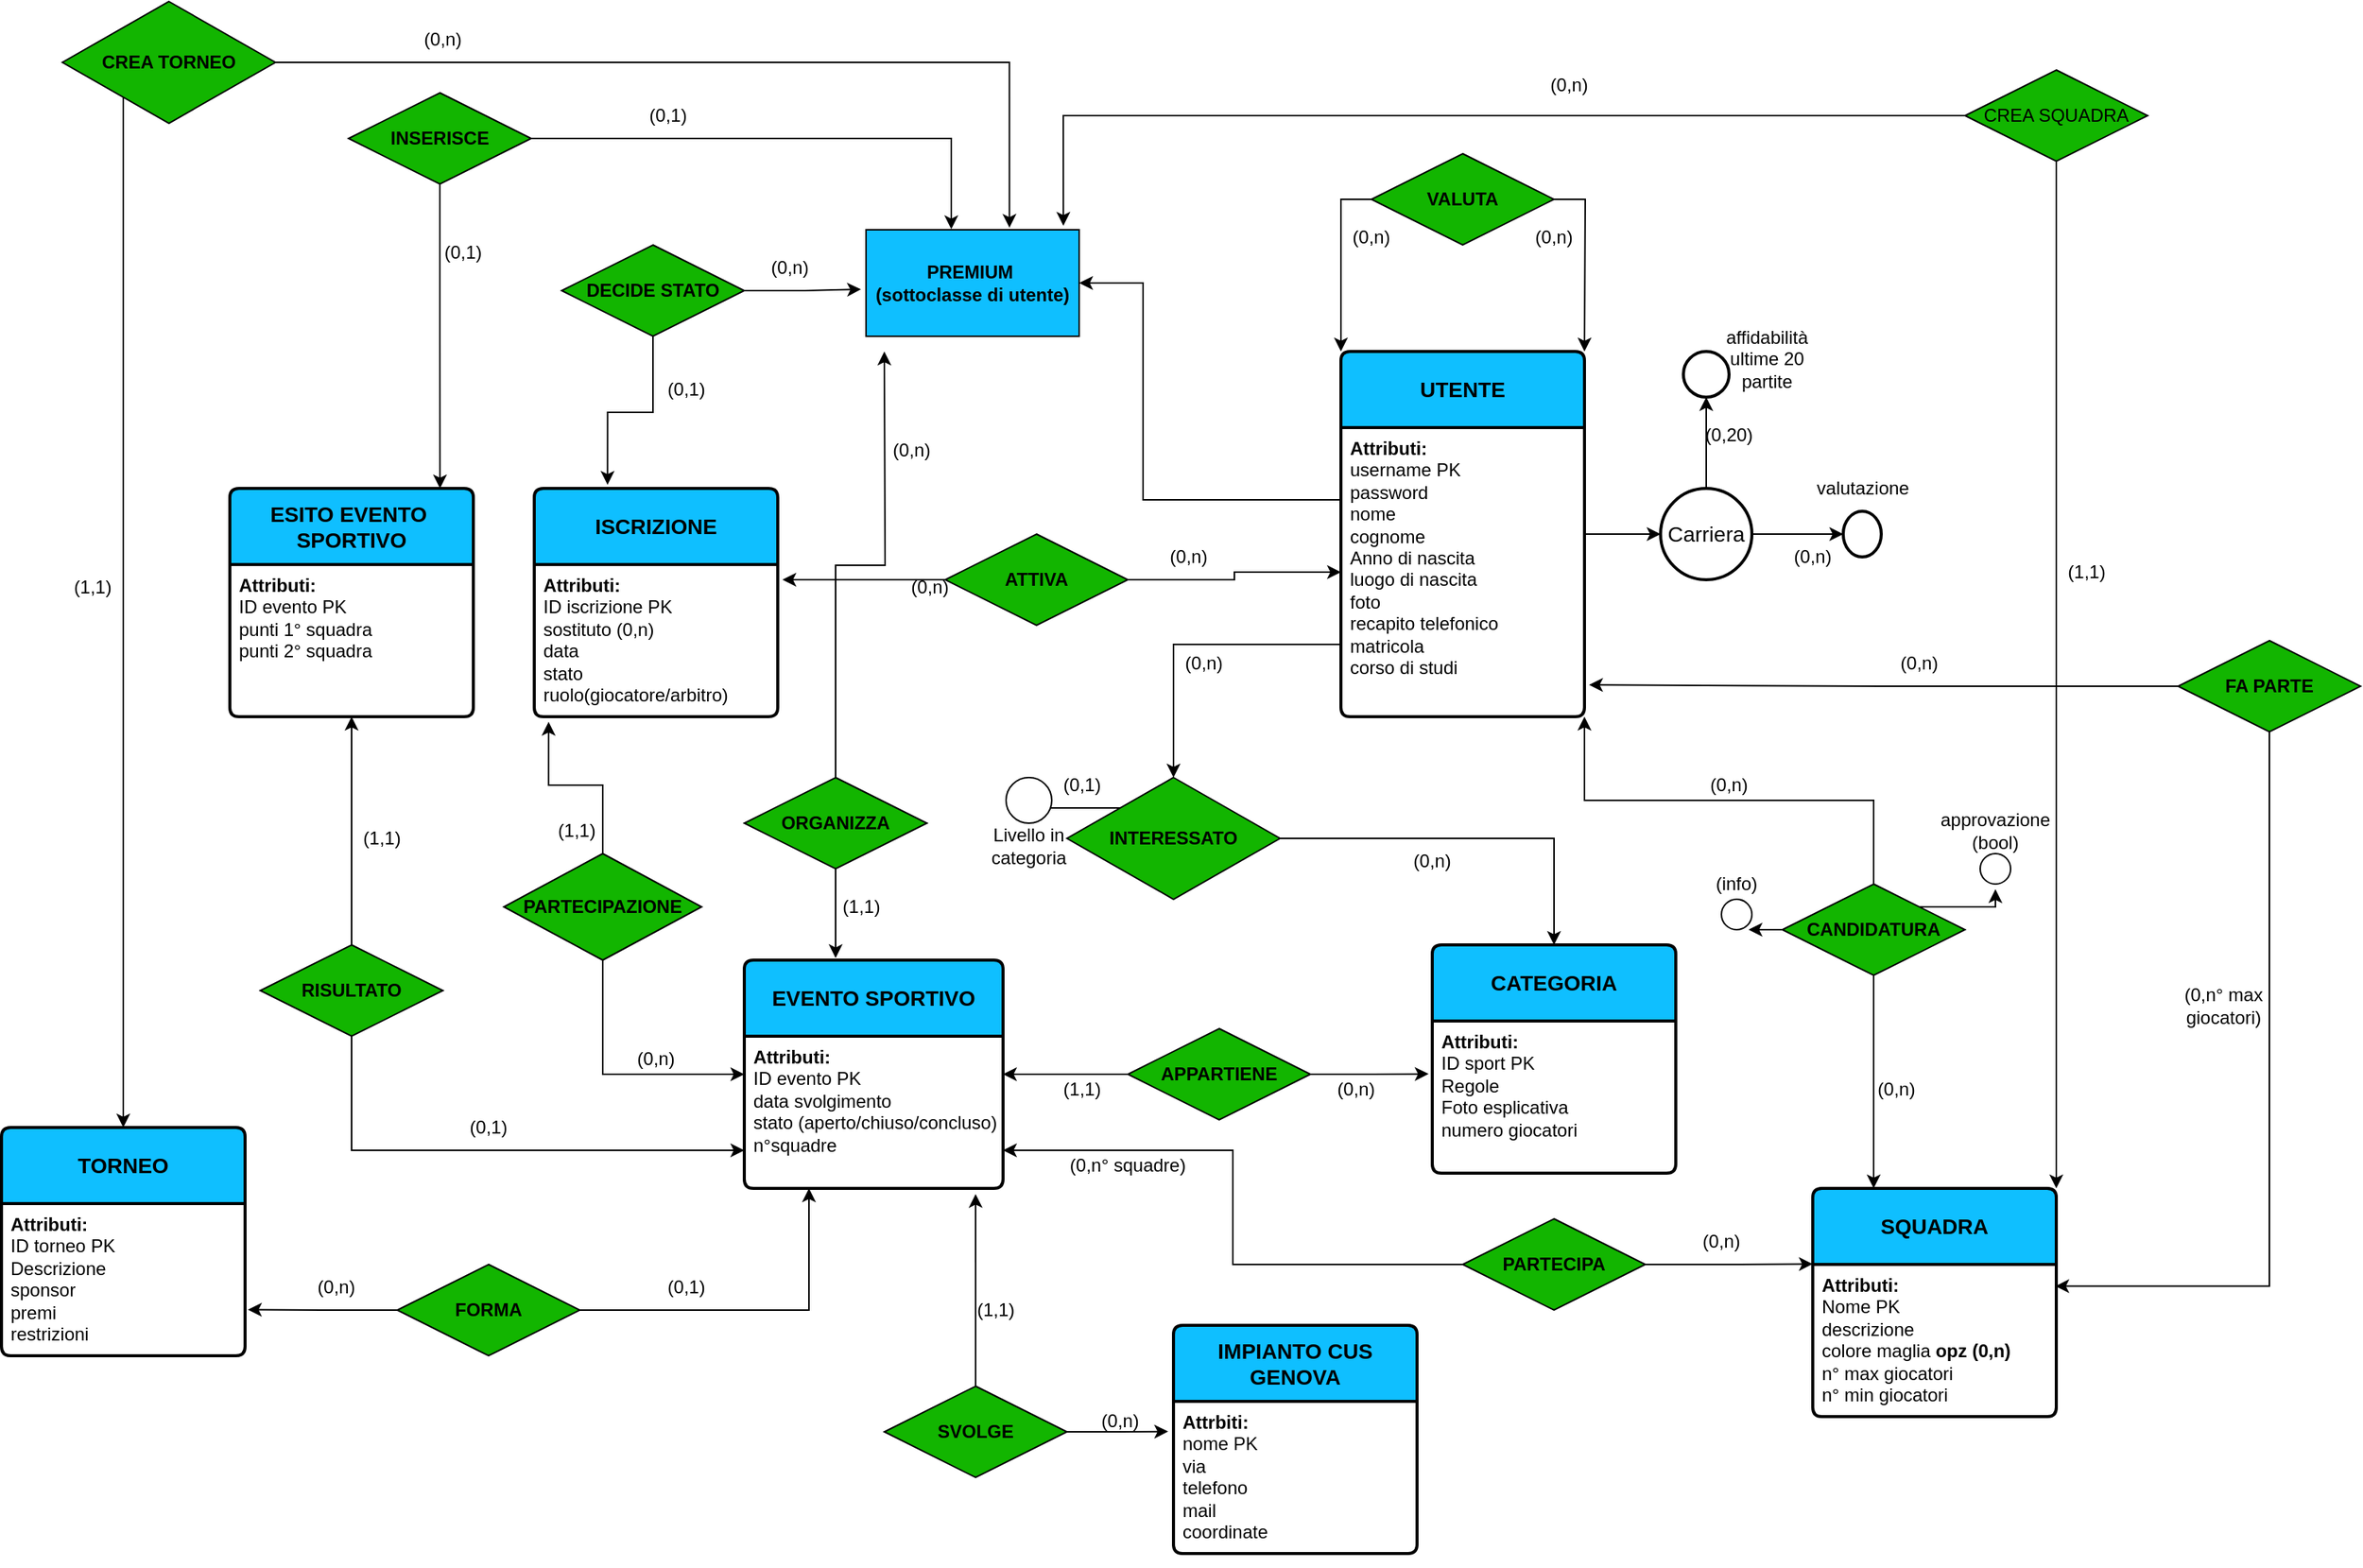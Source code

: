<mxfile version="24.2.5" type="device">
  <diagram id="R2lEEEUBdFMjLlhIrx00" name="Page-1">
    <mxGraphModel dx="3828" dy="2334" grid="1" gridSize="10" guides="1" tooltips="1" connect="1" arrows="1" fold="1" page="1" pageScale="0.9" pageWidth="850" pageHeight="1100" math="0" shadow="0" extFonts="Permanent Marker^https://fonts.googleapis.com/css?family=Permanent+Marker">
      <root>
        <mxCell id="0" />
        <mxCell id="1" parent="0" />
        <mxCell id="VR-SPYFve6SZtwuvIKF9-26" value="&lt;b&gt;ISCRIZIONE&lt;/b&gt;" style="swimlane;childLayout=stackLayout;horizontal=1;startSize=50;horizontalStack=0;rounded=1;fontSize=14;fontStyle=0;strokeWidth=2;resizeParent=0;resizeLast=1;shadow=0;dashed=0;align=center;arcSize=4;whiteSpace=wrap;html=1;fillColor=#0FBFFF;" parent="1" vertex="1">
          <mxGeometry x="-510" y="-30" width="160" height="150" as="geometry" />
        </mxCell>
        <mxCell id="VR-SPYFve6SZtwuvIKF9-27" value="&lt;b&gt;Attributi:&lt;/b&gt;&lt;div&gt;ID iscrizione PK&lt;/div&gt;&lt;div&gt;sostituto (0,n)&lt;/div&gt;&lt;div&gt;data&lt;/div&gt;&lt;div&gt;stato&lt;/div&gt;&lt;div&gt;ruolo(giocatore/arbitro)&lt;/div&gt;" style="align=left;strokeColor=none;fillColor=none;spacingLeft=4;fontSize=12;verticalAlign=top;resizable=0;rotatable=0;part=1;html=1;" parent="VR-SPYFve6SZtwuvIKF9-26" vertex="1">
          <mxGeometry y="50" width="160" height="100" as="geometry" />
        </mxCell>
        <mxCell id="VR-SPYFve6SZtwuvIKF9-30" style="edgeStyle=orthogonalEdgeStyle;rounded=0;orthogonalLoop=1;jettySize=auto;html=1;exitX=0.5;exitY=1;exitDx=0;exitDy=0;strokeColor=#000000;" parent="VR-SPYFve6SZtwuvIKF9-26" source="VR-SPYFve6SZtwuvIKF9-27" edge="1">
          <mxGeometry relative="1" as="geometry">
            <mxPoint x="80" y="150" as="targetPoint" />
          </mxGeometry>
        </mxCell>
        <mxCell id="VR-SPYFve6SZtwuvIKF9-25" value="&lt;b&gt;PREMIUM&amp;nbsp;&lt;/b&gt;&lt;div&gt;&lt;b&gt;(sottoclasse di utente)&lt;/b&gt;&lt;/div&gt;" style="whiteSpace=wrap;html=1;align=center;container=0;fillColor=#0FBFFF;" parent="1" vertex="1">
          <mxGeometry x="-292" y="-200" width="140" height="70" as="geometry" />
        </mxCell>
        <mxCell id="VR-SPYFve6SZtwuvIKF9-31" value="&lt;b&gt;EVENTO SPORTIVO&lt;/b&gt;" style="swimlane;childLayout=stackLayout;horizontal=1;startSize=50;horizontalStack=0;rounded=1;fontSize=14;fontStyle=0;strokeWidth=2;resizeParent=0;resizeLast=1;shadow=0;dashed=0;align=center;arcSize=4;whiteSpace=wrap;html=1;fillColor=#0FBFFF;" parent="1" vertex="1">
          <mxGeometry x="-372" y="280" width="170" height="150" as="geometry" />
        </mxCell>
        <mxCell id="VR-SPYFve6SZtwuvIKF9-32" value="&lt;b&gt;Attributi:&lt;/b&gt;&lt;div&gt;ID evento PK&lt;/div&gt;&lt;div&gt;data svolgimento&lt;/div&gt;&lt;div&gt;stato (aperto/chiuso/concluso)&lt;/div&gt;&lt;div&gt;n°squadre&lt;/div&gt;" style="align=left;strokeColor=none;fillColor=none;spacingLeft=4;fontSize=12;verticalAlign=top;resizable=0;rotatable=0;part=1;html=1;" parent="VR-SPYFve6SZtwuvIKF9-31" vertex="1">
          <mxGeometry y="50" width="170" height="100" as="geometry" />
        </mxCell>
        <mxCell id="VR-SPYFve6SZtwuvIKF9-35" value="&lt;b&gt;IMPIANTO CUS GENOVA&lt;/b&gt;" style="swimlane;childLayout=stackLayout;horizontal=1;startSize=50;horizontalStack=0;rounded=1;fontSize=14;fontStyle=0;strokeWidth=2;resizeParent=0;resizeLast=1;shadow=0;dashed=0;align=center;arcSize=4;whiteSpace=wrap;html=1;fillColor=#0FBFFF;" parent="1" vertex="1">
          <mxGeometry x="-90" y="520" width="160" height="150" as="geometry" />
        </mxCell>
        <mxCell id="VR-SPYFve6SZtwuvIKF9-36" value="&lt;b&gt;Attrbiti:&lt;/b&gt;&lt;div&gt;nome PK&lt;/div&gt;&lt;div&gt;via&lt;/div&gt;&lt;div&gt;telefono&lt;/div&gt;&lt;div&gt;mail&lt;/div&gt;&lt;div&gt;coordinate&lt;/div&gt;" style="align=left;strokeColor=none;fillColor=none;spacingLeft=4;fontSize=12;verticalAlign=top;resizable=0;rotatable=0;part=1;html=1;" parent="VR-SPYFve6SZtwuvIKF9-35" vertex="1">
          <mxGeometry y="50" width="160" height="100" as="geometry" />
        </mxCell>
        <mxCell id="VR-SPYFve6SZtwuvIKF9-37" style="edgeStyle=orthogonalEdgeStyle;rounded=0;orthogonalLoop=1;jettySize=auto;html=1;exitX=0.5;exitY=1;exitDx=0;exitDy=0;strokeColor=#000000;" parent="VR-SPYFve6SZtwuvIKF9-35" source="VR-SPYFve6SZtwuvIKF9-36" edge="1">
          <mxGeometry relative="1" as="geometry">
            <mxPoint x="80" y="150" as="targetPoint" />
          </mxGeometry>
        </mxCell>
        <mxCell id="VR-SPYFve6SZtwuvIKF9-38" value="&lt;b&gt;SQUADRA&lt;/b&gt;" style="swimlane;childLayout=stackLayout;horizontal=1;startSize=50;horizontalStack=0;rounded=1;fontSize=14;fontStyle=0;strokeWidth=2;resizeParent=0;resizeLast=1;shadow=0;dashed=0;align=center;arcSize=4;whiteSpace=wrap;html=1;fillColor=#0FBFFF;" parent="1" vertex="1">
          <mxGeometry x="330" y="430" width="160" height="150" as="geometry" />
        </mxCell>
        <mxCell id="VR-SPYFve6SZtwuvIKF9-39" value="&lt;b&gt;Attributi:&lt;/b&gt;&lt;div&gt;Nome PK&lt;/div&gt;&lt;div&gt;descrizione&lt;/div&gt;&lt;div&gt;colore maglia &lt;b&gt;opz (0,n)&lt;/b&gt;&lt;/div&gt;&lt;div&gt;n° max giocatori&lt;/div&gt;&lt;div&gt;n° min giocatori&lt;/div&gt;" style="align=left;strokeColor=none;fillColor=none;spacingLeft=4;fontSize=12;verticalAlign=top;resizable=0;rotatable=0;part=1;html=1;" parent="VR-SPYFve6SZtwuvIKF9-38" vertex="1">
          <mxGeometry y="50" width="160" height="100" as="geometry" />
        </mxCell>
        <mxCell id="VR-SPYFve6SZtwuvIKF9-40" style="edgeStyle=orthogonalEdgeStyle;rounded=0;orthogonalLoop=1;jettySize=auto;html=1;exitX=0.5;exitY=1;exitDx=0;exitDy=0;strokeColor=#000000;" parent="VR-SPYFve6SZtwuvIKF9-38" source="VR-SPYFve6SZtwuvIKF9-39" edge="1">
          <mxGeometry relative="1" as="geometry">
            <mxPoint x="80" y="150" as="targetPoint" />
          </mxGeometry>
        </mxCell>
        <mxCell id="VR-SPYFve6SZtwuvIKF9-41" value="&lt;b&gt;TORNEO&lt;/b&gt;" style="swimlane;childLayout=stackLayout;horizontal=1;startSize=50;horizontalStack=0;rounded=1;fontSize=14;fontStyle=0;strokeWidth=2;resizeParent=0;resizeLast=1;shadow=0;dashed=0;align=center;arcSize=4;whiteSpace=wrap;html=1;fillColor=#0FBFFF;" parent="1" vertex="1">
          <mxGeometry x="-860" y="390" width="160" height="150" as="geometry" />
        </mxCell>
        <mxCell id="VR-SPYFve6SZtwuvIKF9-42" value="&lt;b&gt;Attributi:&lt;/b&gt;&lt;div&gt;ID torneo PK&lt;/div&gt;&lt;div&gt;Descrizione&lt;/div&gt;&lt;div&gt;sponsor&lt;/div&gt;&lt;div&gt;premi&lt;/div&gt;&lt;div&gt;restrizioni&lt;/div&gt;" style="align=left;strokeColor=none;fillColor=none;spacingLeft=4;fontSize=12;verticalAlign=top;resizable=0;rotatable=0;part=1;html=1;" parent="VR-SPYFve6SZtwuvIKF9-41" vertex="1">
          <mxGeometry y="50" width="160" height="100" as="geometry" />
        </mxCell>
        <mxCell id="VR-SPYFve6SZtwuvIKF9-43" style="edgeStyle=orthogonalEdgeStyle;rounded=0;orthogonalLoop=1;jettySize=auto;html=1;exitX=0.5;exitY=1;exitDx=0;exitDy=0;strokeColor=#000000;" parent="VR-SPYFve6SZtwuvIKF9-41" source="VR-SPYFve6SZtwuvIKF9-42" edge="1">
          <mxGeometry relative="1" as="geometry">
            <mxPoint x="80" y="150" as="targetPoint" />
          </mxGeometry>
        </mxCell>
        <mxCell id="VR-SPYFve6SZtwuvIKF9-44" value="&lt;b&gt;ESITO EVENTO&amp;nbsp;&lt;/b&gt;&lt;div&gt;&lt;b&gt;SPORTIVO&lt;/b&gt;&lt;/div&gt;" style="swimlane;childLayout=stackLayout;horizontal=1;startSize=50;horizontalStack=0;rounded=1;fontSize=14;fontStyle=0;strokeWidth=2;resizeParent=0;resizeLast=1;shadow=0;dashed=0;align=center;arcSize=4;whiteSpace=wrap;html=1;fillColor=#0FBFFF;" parent="1" vertex="1">
          <mxGeometry x="-710" y="-30" width="160" height="150" as="geometry" />
        </mxCell>
        <mxCell id="VR-SPYFve6SZtwuvIKF9-45" value="&lt;b&gt;Attributi:&lt;/b&gt;&lt;div&gt;ID evento PK&lt;/div&gt;&lt;div&gt;punti 1° squadra&lt;/div&gt;&lt;div&gt;punti 2° squadra&lt;/div&gt;" style="align=left;strokeColor=none;fillColor=none;spacingLeft=4;fontSize=12;verticalAlign=top;resizable=0;rotatable=0;part=1;html=1;" parent="VR-SPYFve6SZtwuvIKF9-44" vertex="1">
          <mxGeometry y="50" width="160" height="100" as="geometry" />
        </mxCell>
        <mxCell id="VR-SPYFve6SZtwuvIKF9-46" style="edgeStyle=orthogonalEdgeStyle;rounded=0;orthogonalLoop=1;jettySize=auto;html=1;exitX=0.5;exitY=1;exitDx=0;exitDy=0;strokeColor=#000000;" parent="VR-SPYFve6SZtwuvIKF9-44" source="VR-SPYFve6SZtwuvIKF9-45" edge="1">
          <mxGeometry relative="1" as="geometry">
            <mxPoint x="80" y="150" as="targetPoint" />
          </mxGeometry>
        </mxCell>
        <mxCell id="VR-SPYFve6SZtwuvIKF9-47" value="&lt;b&gt;CATEGORIA&lt;/b&gt;" style="swimlane;childLayout=stackLayout;horizontal=1;startSize=50;horizontalStack=0;rounded=1;fontSize=14;fontStyle=0;strokeWidth=2;resizeParent=0;resizeLast=1;shadow=0;dashed=0;align=center;arcSize=4;whiteSpace=wrap;html=1;fillColor=#0FBFFF;" parent="1" vertex="1">
          <mxGeometry x="80" y="270" width="160" height="150" as="geometry" />
        </mxCell>
        <mxCell id="VR-SPYFve6SZtwuvIKF9-48" value="&lt;b&gt;Attributi:&lt;/b&gt;&lt;div&gt;ID sport PK&lt;/div&gt;&lt;div&gt;Regole&lt;/div&gt;&lt;div&gt;Foto esplicativa&lt;/div&gt;&lt;div&gt;numero giocatori&lt;/div&gt;" style="align=left;strokeColor=none;fillColor=none;spacingLeft=4;fontSize=12;verticalAlign=top;resizable=0;rotatable=0;part=1;html=1;" parent="VR-SPYFve6SZtwuvIKF9-47" vertex="1">
          <mxGeometry y="50" width="160" height="100" as="geometry" />
        </mxCell>
        <mxCell id="VR-SPYFve6SZtwuvIKF9-49" style="edgeStyle=orthogonalEdgeStyle;rounded=0;orthogonalLoop=1;jettySize=auto;html=1;exitX=0.5;exitY=1;exitDx=0;exitDy=0;strokeColor=#000000;" parent="VR-SPYFve6SZtwuvIKF9-47" source="VR-SPYFve6SZtwuvIKF9-48" edge="1">
          <mxGeometry relative="1" as="geometry">
            <mxPoint x="80" y="150" as="targetPoint" />
          </mxGeometry>
        </mxCell>
        <mxCell id="YEfIc_7BgK8NaFKVcQ-3-2" style="edgeStyle=orthogonalEdgeStyle;rounded=0;orthogonalLoop=1;jettySize=auto;html=1;exitX=0;exitY=0.5;exitDx=0;exitDy=0;strokeColor=#000000;" edge="1" parent="1" source="YEfIc_7BgK8NaFKVcQ-3-1">
          <mxGeometry relative="1" as="geometry">
            <mxPoint x="20" y="-120" as="targetPoint" />
          </mxGeometry>
        </mxCell>
        <mxCell id="YEfIc_7BgK8NaFKVcQ-3-3" style="edgeStyle=orthogonalEdgeStyle;rounded=0;orthogonalLoop=1;jettySize=auto;html=1;exitX=1;exitY=0.5;exitDx=0;exitDy=0;strokeColor=#000000;" edge="1" parent="1" source="YEfIc_7BgK8NaFKVcQ-3-1">
          <mxGeometry relative="1" as="geometry">
            <mxPoint x="180.0" y="-120" as="targetPoint" />
          </mxGeometry>
        </mxCell>
        <mxCell id="YEfIc_7BgK8NaFKVcQ-3-1" value="&lt;b&gt;VALUTA&lt;/b&gt;" style="shape=rhombus;perimeter=rhombusPerimeter;whiteSpace=wrap;html=1;align=center;fillColor=#12B500;" vertex="1" parent="1">
          <mxGeometry x="40" y="-250" width="120" height="60" as="geometry" />
        </mxCell>
        <mxCell id="YEfIc_7BgK8NaFKVcQ-3-4" value="(0,n)" style="text;html=1;align=center;verticalAlign=middle;whiteSpace=wrap;rounded=0;" vertex="1" parent="1">
          <mxGeometry x="10" y="-210" width="60" height="30" as="geometry" />
        </mxCell>
        <mxCell id="YEfIc_7BgK8NaFKVcQ-3-5" value="(0,n)" style="text;html=1;align=center;verticalAlign=middle;whiteSpace=wrap;rounded=0;" vertex="1" parent="1">
          <mxGeometry x="130" y="-210" width="60" height="30" as="geometry" />
        </mxCell>
        <mxCell id="YEfIc_7BgK8NaFKVcQ-3-8" style="edgeStyle=orthogonalEdgeStyle;rounded=0;orthogonalLoop=1;jettySize=auto;html=1;exitX=1;exitY=0.5;exitDx=0;exitDy=0;entryX=0.5;entryY=0;entryDx=0;entryDy=0;strokeColor=#000000;" edge="1" parent="1" source="YEfIc_7BgK8NaFKVcQ-3-6" target="VR-SPYFve6SZtwuvIKF9-47">
          <mxGeometry relative="1" as="geometry" />
        </mxCell>
        <mxCell id="YEfIc_7BgK8NaFKVcQ-3-11" style="edgeStyle=orthogonalEdgeStyle;rounded=0;orthogonalLoop=1;jettySize=auto;html=1;exitX=0;exitY=0;exitDx=0;exitDy=0;strokeColor=#000000;" edge="1" parent="1" source="YEfIc_7BgK8NaFKVcQ-3-6" target="YEfIc_7BgK8NaFKVcQ-3-12">
          <mxGeometry relative="1" as="geometry">
            <mxPoint x="-190" y="150.0" as="targetPoint" />
          </mxGeometry>
        </mxCell>
        <mxCell id="YEfIc_7BgK8NaFKVcQ-3-6" value="&lt;div&gt;&lt;b&gt;&lt;br&gt;&lt;/b&gt;&lt;/div&gt;&lt;b&gt;INTERESSATO&lt;/b&gt;&lt;div&gt;&lt;br&gt;&lt;/div&gt;" style="shape=rhombus;perimeter=rhombusPerimeter;whiteSpace=wrap;html=1;align=center;fillColor=#12B500;" vertex="1" parent="1">
          <mxGeometry x="-160" y="160" width="140" height="80" as="geometry" />
        </mxCell>
        <mxCell id="YEfIc_7BgK8NaFKVcQ-3-7" style="edgeStyle=orthogonalEdgeStyle;rounded=0;orthogonalLoop=1;jettySize=auto;html=1;exitX=0;exitY=0.75;exitDx=0;exitDy=0;entryX=0.5;entryY=0;entryDx=0;entryDy=0;strokeColor=#000000;" edge="1" parent="1" source="VR-SPYFve6SZtwuvIKF9-3" target="YEfIc_7BgK8NaFKVcQ-3-6">
          <mxGeometry relative="1" as="geometry" />
        </mxCell>
        <mxCell id="YEfIc_7BgK8NaFKVcQ-3-9" value="(0,n)" style="text;html=1;align=center;verticalAlign=middle;whiteSpace=wrap;rounded=0;" vertex="1" parent="1">
          <mxGeometry x="-100" y="70" width="60" height="30" as="geometry" />
        </mxCell>
        <mxCell id="YEfIc_7BgK8NaFKVcQ-3-10" value="(0,n)" style="text;html=1;align=center;verticalAlign=middle;whiteSpace=wrap;rounded=0;" vertex="1" parent="1">
          <mxGeometry x="50" y="200" width="60" height="30" as="geometry" />
        </mxCell>
        <mxCell id="YEfIc_7BgK8NaFKVcQ-3-12" value="" style="ellipse;whiteSpace=wrap;html=1;aspect=fixed;" vertex="1" parent="1">
          <mxGeometry x="-200" y="160" width="30" height="30" as="geometry" />
        </mxCell>
        <mxCell id="YEfIc_7BgK8NaFKVcQ-3-13" value="(0,1)" style="text;html=1;align=center;verticalAlign=middle;whiteSpace=wrap;rounded=0;" vertex="1" parent="1">
          <mxGeometry x="-180" y="150" width="60" height="30" as="geometry" />
        </mxCell>
        <mxCell id="YEfIc_7BgK8NaFKVcQ-3-14" value="Livello in categoria" style="text;html=1;align=center;verticalAlign=middle;whiteSpace=wrap;rounded=0;" vertex="1" parent="1">
          <mxGeometry x="-215" y="190" width="60" height="30" as="geometry" />
        </mxCell>
        <mxCell id="YEfIc_7BgK8NaFKVcQ-3-15" style="edgeStyle=orthogonalEdgeStyle;rounded=0;orthogonalLoop=1;jettySize=auto;html=1;exitX=0;exitY=0.25;exitDx=0;exitDy=0;strokeColor=#000000;" edge="1" parent="1" source="VR-SPYFve6SZtwuvIKF9-3" target="VR-SPYFve6SZtwuvIKF9-25">
          <mxGeometry relative="1" as="geometry">
            <Array as="points">
              <mxPoint x="-110" y="-22" />
              <mxPoint x="-110" y="-165" />
            </Array>
          </mxGeometry>
        </mxCell>
        <mxCell id="YEfIc_7BgK8NaFKVcQ-3-38" style="edgeStyle=orthogonalEdgeStyle;rounded=0;orthogonalLoop=1;jettySize=auto;html=1;exitX=1;exitY=0.5;exitDx=0;exitDy=0;entryX=0;entryY=0.5;entryDx=0;entryDy=0;strokeColor=#000000;" edge="1" parent="1" source="YEfIc_7BgK8NaFKVcQ-3-17" target="VR-SPYFve6SZtwuvIKF9-3">
          <mxGeometry relative="1" as="geometry" />
        </mxCell>
        <mxCell id="YEfIc_7BgK8NaFKVcQ-3-17" value="&lt;b&gt;ATTIVA&lt;/b&gt;" style="shape=rhombus;perimeter=rhombusPerimeter;whiteSpace=wrap;html=1;align=center;fillColor=#12B500;" vertex="1" parent="1">
          <mxGeometry x="-240" width="120" height="60" as="geometry" />
        </mxCell>
        <mxCell id="YEfIc_7BgK8NaFKVcQ-3-19" style="edgeStyle=orthogonalEdgeStyle;rounded=0;orthogonalLoop=1;jettySize=auto;html=1;exitX=0;exitY=0.5;exitDx=0;exitDy=0;entryX=1.019;entryY=0.1;entryDx=0;entryDy=0;entryPerimeter=0;strokeColor=#000000;" edge="1" parent="1" source="YEfIc_7BgK8NaFKVcQ-3-17" target="VR-SPYFve6SZtwuvIKF9-27">
          <mxGeometry relative="1" as="geometry" />
        </mxCell>
        <mxCell id="YEfIc_7BgK8NaFKVcQ-3-20" value="(0,n)" style="text;html=1;align=center;verticalAlign=middle;whiteSpace=wrap;rounded=0;" vertex="1" parent="1">
          <mxGeometry x="-110" width="60" height="30" as="geometry" />
        </mxCell>
        <mxCell id="YEfIc_7BgK8NaFKVcQ-3-21" value="(0,n)" style="text;html=1;align=center;verticalAlign=middle;whiteSpace=wrap;rounded=0;" vertex="1" parent="1">
          <mxGeometry x="-280" y="20" width="60" height="30" as="geometry" />
        </mxCell>
        <mxCell id="YEfIc_7BgK8NaFKVcQ-3-22" value="&lt;b&gt;DECIDE STATO&lt;/b&gt;" style="shape=rhombus;perimeter=rhombusPerimeter;whiteSpace=wrap;html=1;align=center;fillColor=#12B500;" vertex="1" parent="1">
          <mxGeometry x="-492" y="-190" width="120" height="60" as="geometry" />
        </mxCell>
        <mxCell id="YEfIc_7BgK8NaFKVcQ-3-25" style="edgeStyle=orthogonalEdgeStyle;rounded=0;orthogonalLoop=1;jettySize=auto;html=1;exitX=0.5;exitY=1;exitDx=0;exitDy=0;entryX=0.301;entryY=-0.016;entryDx=0;entryDy=0;entryPerimeter=0;strokeColor=#000000;" edge="1" parent="1" source="YEfIc_7BgK8NaFKVcQ-3-22" target="VR-SPYFve6SZtwuvIKF9-26">
          <mxGeometry relative="1" as="geometry" />
        </mxCell>
        <mxCell id="YEfIc_7BgK8NaFKVcQ-3-27" value="(0,n)" style="text;html=1;align=center;verticalAlign=middle;whiteSpace=wrap;rounded=0;" vertex="1" parent="1">
          <mxGeometry x="-372" y="-190" width="60" height="30" as="geometry" />
        </mxCell>
        <mxCell id="YEfIc_7BgK8NaFKVcQ-3-28" value="(0,1)" style="text;html=1;align=center;verticalAlign=middle;whiteSpace=wrap;rounded=0;" vertex="1" parent="1">
          <mxGeometry x="-440" y="-110" width="60" height="30" as="geometry" />
        </mxCell>
        <mxCell id="YEfIc_7BgK8NaFKVcQ-3-29" value="(0,n)" style="text;html=1;align=center;verticalAlign=middle;whiteSpace=wrap;rounded=0;" vertex="1" parent="1">
          <mxGeometry x="-292" y="-70" width="60" height="30" as="geometry" />
        </mxCell>
        <mxCell id="YEfIc_7BgK8NaFKVcQ-3-119" style="edgeStyle=orthogonalEdgeStyle;rounded=0;orthogonalLoop=1;jettySize=auto;html=1;exitX=0.5;exitY=0;exitDx=0;exitDy=0;strokeColor=#000000;" edge="1" parent="1" source="YEfIc_7BgK8NaFKVcQ-3-30">
          <mxGeometry relative="1" as="geometry">
            <mxPoint x="-280" y="-120" as="targetPoint" />
          </mxGeometry>
        </mxCell>
        <mxCell id="YEfIc_7BgK8NaFKVcQ-3-30" value="&lt;b&gt;ORGANIZZA&lt;/b&gt;" style="shape=rhombus;perimeter=rhombusPerimeter;whiteSpace=wrap;html=1;align=center;fillColor=#12B500;" vertex="1" parent="1">
          <mxGeometry x="-372" y="160" width="120" height="60" as="geometry" />
        </mxCell>
        <mxCell id="YEfIc_7BgK8NaFKVcQ-3-31" style="edgeStyle=orthogonalEdgeStyle;rounded=0;orthogonalLoop=1;jettySize=auto;html=1;exitX=0.5;exitY=1;exitDx=0;exitDy=0;entryX=0.353;entryY=-0.009;entryDx=0;entryDy=0;entryPerimeter=0;strokeColor=#000000;" edge="1" parent="1" source="YEfIc_7BgK8NaFKVcQ-3-30" target="VR-SPYFve6SZtwuvIKF9-31">
          <mxGeometry relative="1" as="geometry" />
        </mxCell>
        <mxCell id="YEfIc_7BgK8NaFKVcQ-3-33" style="edgeStyle=orthogonalEdgeStyle;rounded=0;orthogonalLoop=1;jettySize=auto;html=1;exitX=0.5;exitY=1;exitDx=0;exitDy=0;entryX=0;entryY=0.25;entryDx=0;entryDy=0;strokeColor=#000000;" edge="1" parent="1" source="YEfIc_7BgK8NaFKVcQ-3-32" target="VR-SPYFve6SZtwuvIKF9-32">
          <mxGeometry relative="1" as="geometry" />
        </mxCell>
        <mxCell id="YEfIc_7BgK8NaFKVcQ-3-32" value="&lt;b&gt;PARTECIPAZIONE&lt;/b&gt;" style="shape=rhombus;perimeter=rhombusPerimeter;whiteSpace=wrap;html=1;align=center;fillColor=#12B500;" vertex="1" parent="1">
          <mxGeometry x="-530" y="210" width="130" height="70" as="geometry" />
        </mxCell>
        <mxCell id="YEfIc_7BgK8NaFKVcQ-3-34" style="edgeStyle=orthogonalEdgeStyle;rounded=0;orthogonalLoop=1;jettySize=auto;html=1;exitX=0.5;exitY=0;exitDx=0;exitDy=0;entryX=0.059;entryY=1.034;entryDx=0;entryDy=0;entryPerimeter=0;strokeColor=#000000;" edge="1" parent="1" source="YEfIc_7BgK8NaFKVcQ-3-32" target="VR-SPYFve6SZtwuvIKF9-27">
          <mxGeometry relative="1" as="geometry" />
        </mxCell>
        <mxCell id="YEfIc_7BgK8NaFKVcQ-3-37" style="edgeStyle=orthogonalEdgeStyle;rounded=0;orthogonalLoop=1;jettySize=auto;html=1;entryX=-0.024;entryY=0.559;entryDx=0;entryDy=0;entryPerimeter=0;strokeColor=#000000;" edge="1" parent="1" source="YEfIc_7BgK8NaFKVcQ-3-22" target="VR-SPYFve6SZtwuvIKF9-25">
          <mxGeometry relative="1" as="geometry" />
        </mxCell>
        <mxCell id="YEfIc_7BgK8NaFKVcQ-3-40" style="edgeStyle=orthogonalEdgeStyle;rounded=0;orthogonalLoop=1;jettySize=auto;html=1;exitX=0;exitY=0.5;exitDx=0;exitDy=0;entryX=1;entryY=0.25;entryDx=0;entryDy=0;strokeColor=#000000;" edge="1" parent="1" source="YEfIc_7BgK8NaFKVcQ-3-39" target="VR-SPYFve6SZtwuvIKF9-32">
          <mxGeometry relative="1" as="geometry" />
        </mxCell>
        <mxCell id="YEfIc_7BgK8NaFKVcQ-3-39" value="&lt;b&gt;APPARTIENE&lt;/b&gt;" style="shape=rhombus;perimeter=rhombusPerimeter;whiteSpace=wrap;html=1;align=center;fillColor=#12B500;" vertex="1" parent="1">
          <mxGeometry x="-120" y="325" width="120" height="60" as="geometry" />
        </mxCell>
        <mxCell id="YEfIc_7BgK8NaFKVcQ-3-41" style="edgeStyle=orthogonalEdgeStyle;rounded=0;orthogonalLoop=1;jettySize=auto;html=1;exitX=1;exitY=0.5;exitDx=0;exitDy=0;entryX=-0.015;entryY=0.348;entryDx=0;entryDy=0;entryPerimeter=0;strokeColor=#000000;" edge="1" parent="1" source="YEfIc_7BgK8NaFKVcQ-3-39" target="VR-SPYFve6SZtwuvIKF9-48">
          <mxGeometry relative="1" as="geometry" />
        </mxCell>
        <mxCell id="YEfIc_7BgK8NaFKVcQ-3-42" value="(1,1)" style="text;html=1;align=center;verticalAlign=middle;whiteSpace=wrap;rounded=0;" vertex="1" parent="1">
          <mxGeometry x="-512" y="180" width="60" height="30" as="geometry" />
        </mxCell>
        <mxCell id="YEfIc_7BgK8NaFKVcQ-3-43" value="(0,n)" style="text;html=1;align=center;verticalAlign=middle;whiteSpace=wrap;rounded=0;" vertex="1" parent="1">
          <mxGeometry x="-460" y="330" width="60" height="30" as="geometry" />
        </mxCell>
        <mxCell id="YEfIc_7BgK8NaFKVcQ-3-44" value="&amp;nbsp; &amp;nbsp;(1,1)" style="text;html=1;align=center;verticalAlign=middle;whiteSpace=wrap;rounded=0;" vertex="1" parent="1">
          <mxGeometry x="-330" y="230" width="60" height="30" as="geometry" />
        </mxCell>
        <mxCell id="YEfIc_7BgK8NaFKVcQ-3-46" value="(0,n)" style="text;html=1;align=center;verticalAlign=middle;whiteSpace=wrap;rounded=0;" vertex="1" parent="1">
          <mxGeometry y="350" width="60" height="30" as="geometry" />
        </mxCell>
        <mxCell id="YEfIc_7BgK8NaFKVcQ-3-47" value="(1,1)" style="text;html=1;align=center;verticalAlign=middle;whiteSpace=wrap;rounded=0;" vertex="1" parent="1">
          <mxGeometry x="-180" y="350" width="60" height="30" as="geometry" />
        </mxCell>
        <mxCell id="YEfIc_7BgK8NaFKVcQ-3-48" value="&lt;b&gt;INSERISCE&lt;/b&gt;" style="shape=rhombus;perimeter=rhombusPerimeter;whiteSpace=wrap;html=1;align=center;fillColor=#12B500;" vertex="1" parent="1">
          <mxGeometry x="-632" y="-290" width="120" height="60" as="geometry" />
        </mxCell>
        <mxCell id="YEfIc_7BgK8NaFKVcQ-3-51" style="edgeStyle=orthogonalEdgeStyle;rounded=0;orthogonalLoop=1;jettySize=auto;html=1;exitX=0.5;exitY=0;exitDx=0;exitDy=0;entryX=0.5;entryY=1;entryDx=0;entryDy=0;strokeColor=#000000;" edge="1" parent="1" source="YEfIc_7BgK8NaFKVcQ-3-49" target="VR-SPYFve6SZtwuvIKF9-45">
          <mxGeometry relative="1" as="geometry" />
        </mxCell>
        <mxCell id="YEfIc_7BgK8NaFKVcQ-3-52" style="edgeStyle=orthogonalEdgeStyle;rounded=0;orthogonalLoop=1;jettySize=auto;html=1;exitX=0.5;exitY=1;exitDx=0;exitDy=0;entryX=0;entryY=0.75;entryDx=0;entryDy=0;strokeColor=#000000;" edge="1" parent="1" source="YEfIc_7BgK8NaFKVcQ-3-49" target="VR-SPYFve6SZtwuvIKF9-32">
          <mxGeometry relative="1" as="geometry" />
        </mxCell>
        <mxCell id="YEfIc_7BgK8NaFKVcQ-3-49" value="&lt;b&gt;RISULTATO&lt;/b&gt;" style="shape=rhombus;perimeter=rhombusPerimeter;whiteSpace=wrap;html=1;align=center;fillColor=#12B500;" vertex="1" parent="1">
          <mxGeometry x="-690" y="270" width="120" height="60" as="geometry" />
        </mxCell>
        <mxCell id="YEfIc_7BgK8NaFKVcQ-3-50" style="edgeStyle=orthogonalEdgeStyle;rounded=0;orthogonalLoop=1;jettySize=auto;html=1;exitX=0.5;exitY=1;exitDx=0;exitDy=0;entryX=0.863;entryY=0;entryDx=0;entryDy=0;entryPerimeter=0;strokeColor=#000000;" edge="1" parent="1" source="YEfIc_7BgK8NaFKVcQ-3-48" target="VR-SPYFve6SZtwuvIKF9-44">
          <mxGeometry relative="1" as="geometry" />
        </mxCell>
        <mxCell id="YEfIc_7BgK8NaFKVcQ-3-53" value="(0,1)" style="text;html=1;align=center;verticalAlign=middle;whiteSpace=wrap;rounded=0;" vertex="1" parent="1">
          <mxGeometry x="-570" y="360" width="60" height="60" as="geometry" />
        </mxCell>
        <mxCell id="YEfIc_7BgK8NaFKVcQ-3-54" value="(1,1)" style="text;html=1;align=center;verticalAlign=middle;whiteSpace=wrap;rounded=0;" vertex="1" parent="1">
          <mxGeometry x="-640" y="185" width="60" height="30" as="geometry" />
        </mxCell>
        <mxCell id="YEfIc_7BgK8NaFKVcQ-3-55" style="edgeStyle=orthogonalEdgeStyle;rounded=0;orthogonalLoop=1;jettySize=auto;html=1;exitX=1;exitY=0.5;exitDx=0;exitDy=0;entryX=0.4;entryY=-0.005;entryDx=0;entryDy=0;entryPerimeter=0;strokeColor=#000000;" edge="1" parent="1" source="YEfIc_7BgK8NaFKVcQ-3-48" target="VR-SPYFve6SZtwuvIKF9-25">
          <mxGeometry relative="1" as="geometry" />
        </mxCell>
        <mxCell id="YEfIc_7BgK8NaFKVcQ-3-56" value="(0,1)" style="text;html=1;align=center;verticalAlign=middle;whiteSpace=wrap;rounded=0;" vertex="1" parent="1">
          <mxGeometry x="-452" y="-290" width="60" height="30" as="geometry" />
        </mxCell>
        <mxCell id="YEfIc_7BgK8NaFKVcQ-3-57" value="&amp;nbsp; (0,1)" style="text;html=1;align=center;verticalAlign=middle;whiteSpace=wrap;rounded=0;" vertex="1" parent="1">
          <mxGeometry x="-590" y="-200" width="60" height="30" as="geometry" />
        </mxCell>
        <mxCell id="YEfIc_7BgK8NaFKVcQ-3-69" value="&lt;b&gt;SVOLGE&lt;/b&gt;" style="shape=rhombus;perimeter=rhombusPerimeter;whiteSpace=wrap;html=1;align=center;fillColor=#12B500;" vertex="1" parent="1">
          <mxGeometry x="-280" y="560" width="120" height="60" as="geometry" />
        </mxCell>
        <mxCell id="YEfIc_7BgK8NaFKVcQ-3-73" value="&amp;nbsp; (1,1)" style="text;html=1;align=center;verticalAlign=middle;whiteSpace=wrap;rounded=0;" vertex="1" parent="1">
          <mxGeometry x="-240" y="495" width="60" height="30" as="geometry" />
        </mxCell>
        <mxCell id="YEfIc_7BgK8NaFKVcQ-3-74" value="&amp;nbsp;&lt;div&gt;&amp;nbsp; &amp;nbsp;(0,n)&lt;/div&gt;" style="text;html=1;align=center;verticalAlign=middle;whiteSpace=wrap;rounded=0;" vertex="1" parent="1">
          <mxGeometry x="-160" y="560" width="60" height="30" as="geometry" />
        </mxCell>
        <mxCell id="YEfIc_7BgK8NaFKVcQ-3-80" style="edgeStyle=orthogonalEdgeStyle;rounded=0;orthogonalLoop=1;jettySize=auto;html=1;exitX=0;exitY=1;exitDx=0;exitDy=0;entryX=0.5;entryY=0;entryDx=0;entryDy=0;strokeColor=#000000;" edge="1" parent="1" source="YEfIc_7BgK8NaFKVcQ-3-77" target="VR-SPYFve6SZtwuvIKF9-41">
          <mxGeometry relative="1" as="geometry">
            <Array as="points">
              <mxPoint x="-780" y="-290" />
            </Array>
          </mxGeometry>
        </mxCell>
        <mxCell id="YEfIc_7BgK8NaFKVcQ-3-77" value="&lt;b&gt;CREA TORNEO&lt;/b&gt;" style="shape=rhombus;perimeter=rhombusPerimeter;whiteSpace=wrap;html=1;align=center;fillColor=#12B500;" vertex="1" parent="1">
          <mxGeometry x="-820" y="-350" width="140" height="80" as="geometry" />
        </mxCell>
        <mxCell id="YEfIc_7BgK8NaFKVcQ-3-78" style="edgeStyle=orthogonalEdgeStyle;rounded=0;orthogonalLoop=1;jettySize=auto;html=1;exitX=1;exitY=0.5;exitDx=0;exitDy=0;entryX=0.673;entryY=-0.019;entryDx=0;entryDy=0;entryPerimeter=0;strokeColor=#000000;" edge="1" parent="1" source="YEfIc_7BgK8NaFKVcQ-3-77" target="VR-SPYFve6SZtwuvIKF9-25">
          <mxGeometry relative="1" as="geometry" />
        </mxCell>
        <mxCell id="YEfIc_7BgK8NaFKVcQ-3-85" style="edgeStyle=orthogonalEdgeStyle;rounded=0;orthogonalLoop=1;jettySize=auto;html=1;exitX=1;exitY=0.5;exitDx=0;exitDy=0;entryX=0.25;entryY=1;entryDx=0;entryDy=0;strokeColor=#000000;" edge="1" parent="1" source="YEfIc_7BgK8NaFKVcQ-3-81" target="VR-SPYFve6SZtwuvIKF9-32">
          <mxGeometry relative="1" as="geometry" />
        </mxCell>
        <mxCell id="YEfIc_7BgK8NaFKVcQ-3-81" value="&lt;b&gt;FORMA&lt;/b&gt;" style="shape=rhombus;perimeter=rhombusPerimeter;whiteSpace=wrap;html=1;align=center;fillColor=#12B500;" vertex="1" parent="1">
          <mxGeometry x="-600" y="480" width="120" height="60" as="geometry" />
        </mxCell>
        <mxCell id="YEfIc_7BgK8NaFKVcQ-3-82" style="edgeStyle=orthogonalEdgeStyle;rounded=0;orthogonalLoop=1;jettySize=auto;html=1;exitX=0;exitY=0.5;exitDx=0;exitDy=0;entryX=1.012;entryY=0.697;entryDx=0;entryDy=0;entryPerimeter=0;strokeColor=#000000;" edge="1" parent="1" source="YEfIc_7BgK8NaFKVcQ-3-81" target="VR-SPYFve6SZtwuvIKF9-42">
          <mxGeometry relative="1" as="geometry" />
        </mxCell>
        <mxCell id="YEfIc_7BgK8NaFKVcQ-3-84" style="edgeStyle=orthogonalEdgeStyle;rounded=0;orthogonalLoop=1;jettySize=auto;html=1;exitX=1;exitY=0.5;exitDx=0;exitDy=0;entryX=-0.022;entryY=0.198;entryDx=0;entryDy=0;entryPerimeter=0;strokeColor=#000000;" edge="1" parent="1" source="YEfIc_7BgK8NaFKVcQ-3-69" target="VR-SPYFve6SZtwuvIKF9-36">
          <mxGeometry relative="1" as="geometry" />
        </mxCell>
        <mxCell id="YEfIc_7BgK8NaFKVcQ-3-86" style="edgeStyle=orthogonalEdgeStyle;rounded=0;orthogonalLoop=1;jettySize=auto;html=1;exitX=0.5;exitY=0;exitDx=0;exitDy=0;entryX=0.894;entryY=1.037;entryDx=0;entryDy=0;entryPerimeter=0;strokeColor=#000000;" edge="1" parent="1" source="YEfIc_7BgK8NaFKVcQ-3-69" target="VR-SPYFve6SZtwuvIKF9-32">
          <mxGeometry relative="1" as="geometry" />
        </mxCell>
        <mxCell id="YEfIc_7BgK8NaFKVcQ-3-87" value="(0,n)" style="text;html=1;align=center;verticalAlign=middle;whiteSpace=wrap;rounded=0;" vertex="1" parent="1">
          <mxGeometry x="-600" y="-340" width="60" height="30" as="geometry" />
        </mxCell>
        <mxCell id="YEfIc_7BgK8NaFKVcQ-3-88" value="(1,1)" style="text;html=1;align=center;verticalAlign=middle;whiteSpace=wrap;rounded=0;" vertex="1" parent="1">
          <mxGeometry x="-830" y="20" width="60" height="30" as="geometry" />
        </mxCell>
        <mxCell id="YEfIc_7BgK8NaFKVcQ-3-89" value="(0,n)" style="text;html=1;align=center;verticalAlign=middle;whiteSpace=wrap;rounded=0;" vertex="1" parent="1">
          <mxGeometry x="-670" y="480" width="60" height="30" as="geometry" />
        </mxCell>
        <mxCell id="YEfIc_7BgK8NaFKVcQ-3-90" value="(0,1)" style="text;html=1;align=center;verticalAlign=middle;whiteSpace=wrap;rounded=0;" vertex="1" parent="1">
          <mxGeometry x="-440" y="480" width="60" height="30" as="geometry" />
        </mxCell>
        <mxCell id="YEfIc_7BgK8NaFKVcQ-3-93" style="edgeStyle=orthogonalEdgeStyle;rounded=0;orthogonalLoop=1;jettySize=auto;html=1;exitX=0;exitY=0.5;exitDx=0;exitDy=0;entryX=1;entryY=0.75;entryDx=0;entryDy=0;strokeColor=#000000;" edge="1" parent="1" source="YEfIc_7BgK8NaFKVcQ-3-91" target="VR-SPYFve6SZtwuvIKF9-32">
          <mxGeometry relative="1" as="geometry" />
        </mxCell>
        <mxCell id="YEfIc_7BgK8NaFKVcQ-3-94" style="edgeStyle=orthogonalEdgeStyle;rounded=0;orthogonalLoop=1;jettySize=auto;html=1;exitX=1;exitY=0.5;exitDx=0;exitDy=0;strokeColor=#000000;" edge="1" parent="1" source="YEfIc_7BgK8NaFKVcQ-3-91">
          <mxGeometry relative="1" as="geometry">
            <mxPoint x="330" y="479.692" as="targetPoint" />
          </mxGeometry>
        </mxCell>
        <mxCell id="YEfIc_7BgK8NaFKVcQ-3-91" value="&lt;b&gt;PARTECIPA&lt;/b&gt;" style="shape=rhombus;perimeter=rhombusPerimeter;whiteSpace=wrap;html=1;align=center;fillColor=#12B500;" vertex="1" parent="1">
          <mxGeometry x="100" y="450" width="120" height="60" as="geometry" />
        </mxCell>
        <mxCell id="YEfIc_7BgK8NaFKVcQ-3-95" value="(0,n° squadre)" style="text;html=1;align=center;verticalAlign=middle;whiteSpace=wrap;rounded=0;" vertex="1" parent="1">
          <mxGeometry x="-160" y="400" width="80" height="30" as="geometry" />
        </mxCell>
        <mxCell id="YEfIc_7BgK8NaFKVcQ-3-96" value="(0,n)" style="text;html=1;align=center;verticalAlign=middle;whiteSpace=wrap;rounded=0;" vertex="1" parent="1">
          <mxGeometry x="240" y="450" width="60" height="30" as="geometry" />
        </mxCell>
        <mxCell id="YEfIc_7BgK8NaFKVcQ-3-99" style="edgeStyle=orthogonalEdgeStyle;rounded=0;orthogonalLoop=1;jettySize=auto;html=1;exitX=0.5;exitY=1;exitDx=0;exitDy=0;entryX=0.25;entryY=0;entryDx=0;entryDy=0;strokeColor=#000000;" edge="1" parent="1" source="YEfIc_7BgK8NaFKVcQ-3-97" target="VR-SPYFve6SZtwuvIKF9-38">
          <mxGeometry relative="1" as="geometry" />
        </mxCell>
        <mxCell id="YEfIc_7BgK8NaFKVcQ-3-110" style="edgeStyle=orthogonalEdgeStyle;rounded=0;orthogonalLoop=1;jettySize=auto;html=1;exitX=0.5;exitY=0;exitDx=0;exitDy=0;entryX=1;entryY=1;entryDx=0;entryDy=0;strokeColor=#000000;" edge="1" parent="1" source="YEfIc_7BgK8NaFKVcQ-3-97" target="VR-SPYFve6SZtwuvIKF9-3">
          <mxGeometry relative="1" as="geometry" />
        </mxCell>
        <mxCell id="YEfIc_7BgK8NaFKVcQ-3-97" value="&lt;b&gt;CANDIDATURA&lt;/b&gt;" style="shape=rhombus;perimeter=rhombusPerimeter;whiteSpace=wrap;html=1;align=center;fillColor=#12B500;" vertex="1" parent="1">
          <mxGeometry x="310" y="230" width="120" height="60" as="geometry" />
        </mxCell>
        <mxCell id="YEfIc_7BgK8NaFKVcQ-3-100" value="&amp;nbsp; &amp;nbsp;(0,n)" style="text;html=1;align=center;verticalAlign=middle;whiteSpace=wrap;rounded=0;" vertex="1" parent="1">
          <mxGeometry x="350" y="350" width="60" height="30" as="geometry" />
        </mxCell>
        <mxCell id="YEfIc_7BgK8NaFKVcQ-3-102" value="" style="ellipse;whiteSpace=wrap;html=1;aspect=fixed;" vertex="1" parent="1">
          <mxGeometry x="270" y="240" width="20" height="20" as="geometry" />
        </mxCell>
        <mxCell id="YEfIc_7BgK8NaFKVcQ-3-104" style="edgeStyle=orthogonalEdgeStyle;rounded=0;orthogonalLoop=1;jettySize=auto;html=1;exitX=0;exitY=0.5;exitDx=0;exitDy=0;entryX=0.888;entryY=1.042;entryDx=0;entryDy=0;entryPerimeter=0;strokeColor=#000000;" edge="1" parent="1" source="YEfIc_7BgK8NaFKVcQ-3-97" target="YEfIc_7BgK8NaFKVcQ-3-102">
          <mxGeometry relative="1" as="geometry" />
        </mxCell>
        <mxCell id="YEfIc_7BgK8NaFKVcQ-3-105" value="(info)" style="text;html=1;align=center;verticalAlign=middle;whiteSpace=wrap;rounded=0;" vertex="1" parent="1">
          <mxGeometry x="250" y="215" width="60" height="30" as="geometry" />
        </mxCell>
        <mxCell id="YEfIc_7BgK8NaFKVcQ-3-106" value="" style="ellipse;whiteSpace=wrap;html=1;aspect=fixed;" vertex="1" parent="1">
          <mxGeometry x="440" y="210" width="20" height="20" as="geometry" />
        </mxCell>
        <mxCell id="YEfIc_7BgK8NaFKVcQ-3-107" style="edgeStyle=orthogonalEdgeStyle;rounded=0;orthogonalLoop=1;jettySize=auto;html=1;exitX=1;exitY=0;exitDx=0;exitDy=0;entryX=0.458;entryY=1.17;entryDx=0;entryDy=0;entryPerimeter=0;strokeColor=#000000;" edge="1" parent="1" source="YEfIc_7BgK8NaFKVcQ-3-97" target="YEfIc_7BgK8NaFKVcQ-3-106">
          <mxGeometry relative="1" as="geometry" />
        </mxCell>
        <mxCell id="YEfIc_7BgK8NaFKVcQ-3-108" value="approvazione&lt;div&gt;(bool)&lt;/div&gt;" style="text;html=1;align=center;verticalAlign=middle;whiteSpace=wrap;rounded=0;" vertex="1" parent="1">
          <mxGeometry x="430" y="187.5" width="40" height="15" as="geometry" />
        </mxCell>
        <mxCell id="VR-SPYFve6SZtwuvIKF9-8" value="" style="edgeStyle=orthogonalEdgeStyle;rounded=0;orthogonalLoop=1;jettySize=auto;html=1;strokeColor=#000000;" parent="1" source="VR-SPYFve6SZtwuvIKF9-2" target="VR-SPYFve6SZtwuvIKF9-7" edge="1">
          <mxGeometry relative="1" as="geometry" />
        </mxCell>
        <mxCell id="VR-SPYFve6SZtwuvIKF9-2" value="&lt;b&gt;UTENTE&lt;/b&gt;" style="swimlane;childLayout=stackLayout;horizontal=1;startSize=50;horizontalStack=0;rounded=1;fontSize=14;fontStyle=0;strokeWidth=2;resizeParent=0;resizeLast=1;shadow=0;dashed=0;align=center;arcSize=4;whiteSpace=wrap;html=1;container=0;fillColor=#0FBFFF;" parent="1" vertex="1">
          <mxGeometry x="20" y="-120" width="160" height="240" as="geometry" />
        </mxCell>
        <mxCell id="VR-SPYFve6SZtwuvIKF9-10" value="" style="edgeStyle=orthogonalEdgeStyle;rounded=0;orthogonalLoop=1;jettySize=auto;html=1;strokeColor=#000000;" parent="1" source="VR-SPYFve6SZtwuvIKF9-7" target="VR-SPYFve6SZtwuvIKF9-9" edge="1">
          <mxGeometry relative="1" as="geometry">
            <Array as="points">
              <mxPoint x="270" y="-90" />
              <mxPoint x="270" y="-90" />
            </Array>
          </mxGeometry>
        </mxCell>
        <mxCell id="VR-SPYFve6SZtwuvIKF9-18" value="" style="edgeStyle=orthogonalEdgeStyle;rounded=0;orthogonalLoop=1;jettySize=auto;html=1;strokeColor=#000000;" parent="1" source="VR-SPYFve6SZtwuvIKF9-7" target="VR-SPYFve6SZtwuvIKF9-17" edge="1">
          <mxGeometry relative="1" as="geometry">
            <Array as="points">
              <mxPoint x="340" />
              <mxPoint x="340" />
            </Array>
          </mxGeometry>
        </mxCell>
        <mxCell id="VR-SPYFve6SZtwuvIKF9-7" value="Carriera" style="ellipse;whiteSpace=wrap;html=1;fontSize=14;fontStyle=0;startSize=50;rounded=1;strokeWidth=2;shadow=0;dashed=0;arcSize=4;container=0;" parent="1" vertex="1">
          <mxGeometry x="230" y="-30" width="60" height="60" as="geometry" />
        </mxCell>
        <mxCell id="VR-SPYFve6SZtwuvIKF9-9" value="" style="ellipse;whiteSpace=wrap;html=1;fontSize=14;fontStyle=0;startSize=50;rounded=1;strokeWidth=2;shadow=0;dashed=0;arcSize=4;container=0;" parent="1" vertex="1">
          <mxGeometry x="245" y="-120" width="30" height="30" as="geometry" />
        </mxCell>
        <mxCell id="VR-SPYFve6SZtwuvIKF9-11" value="affidabilità ultime 20 partite" style="text;html=1;align=center;verticalAlign=middle;whiteSpace=wrap;rounded=0;container=0;" parent="1" vertex="1">
          <mxGeometry x="270" y="-130" width="60" height="30" as="geometry" />
        </mxCell>
        <mxCell id="VR-SPYFve6SZtwuvIKF9-12" value="(0,20)" style="text;html=1;align=center;verticalAlign=middle;whiteSpace=wrap;rounded=0;container=0;" parent="1" vertex="1">
          <mxGeometry x="245" y="-80" width="60" height="30" as="geometry" />
        </mxCell>
        <mxCell id="VR-SPYFve6SZtwuvIKF9-17" value="" style="ellipse;whiteSpace=wrap;html=1;fontSize=14;fontStyle=0;startSize=50;rounded=1;strokeWidth=2;shadow=0;dashed=0;arcSize=4;container=0;" parent="1" vertex="1">
          <mxGeometry x="350" y="-15" width="25" height="30" as="geometry" />
        </mxCell>
        <mxCell id="VR-SPYFve6SZtwuvIKF9-19" value="valutazione" style="text;html=1;align=center;verticalAlign=middle;whiteSpace=wrap;rounded=0;container=0;" parent="1" vertex="1">
          <mxGeometry x="332.5" y="-45" width="60" height="30" as="geometry" />
        </mxCell>
        <mxCell id="VR-SPYFve6SZtwuvIKF9-20" value="(0,n)" style="text;html=1;align=center;verticalAlign=middle;whiteSpace=wrap;rounded=0;container=0;" parent="1" vertex="1">
          <mxGeometry x="300" width="60" height="30" as="geometry" />
        </mxCell>
        <mxCell id="VR-SPYFve6SZtwuvIKF9-3" value="&lt;div&gt;&lt;b&gt;Attributi:&lt;/b&gt;&lt;/div&gt;username PK&lt;div&gt;password&lt;/div&gt;&lt;div&gt;nome&lt;/div&gt;&lt;div&gt;cognome&lt;/div&gt;&lt;div&gt;Anno di nascita&lt;/div&gt;&lt;div&gt;luogo di nascita&lt;/div&gt;&lt;div&gt;foto&lt;/div&gt;&lt;div&gt;recapito telefonico&lt;/div&gt;&lt;div&gt;matricola&lt;/div&gt;&lt;div&gt;corso di studi&lt;/div&gt;&lt;div&gt;&lt;br&gt;&lt;/div&gt;" style="align=left;strokeColor=none;fillColor=none;spacingLeft=4;fontSize=12;verticalAlign=top;resizable=0;rotatable=0;part=1;html=1;container=0;" parent="1" vertex="1">
          <mxGeometry x="20" y="-70" width="160" height="190" as="geometry" />
        </mxCell>
        <mxCell id="YEfIc_7BgK8NaFKVcQ-3-101" value="(0,n)" style="text;html=1;align=center;verticalAlign=middle;whiteSpace=wrap;rounded=0;" vertex="1" parent="1">
          <mxGeometry x="245" y="150" width="60" height="30" as="geometry" />
        </mxCell>
        <mxCell id="YEfIc_7BgK8NaFKVcQ-3-111" value="&lt;b&gt;FA PARTE&lt;/b&gt;" style="shape=rhombus;perimeter=rhombusPerimeter;whiteSpace=wrap;html=1;align=center;fillColor=#12B500;" vertex="1" parent="1">
          <mxGeometry x="570" y="70" width="120" height="60" as="geometry" />
        </mxCell>
        <mxCell id="YEfIc_7BgK8NaFKVcQ-3-112" style="edgeStyle=orthogonalEdgeStyle;rounded=0;orthogonalLoop=1;jettySize=auto;html=1;exitX=0.5;exitY=1;exitDx=0;exitDy=0;entryX=0.996;entryY=0.143;entryDx=0;entryDy=0;entryPerimeter=0;strokeColor=#000000;" edge="1" parent="1" source="YEfIc_7BgK8NaFKVcQ-3-111" target="VR-SPYFve6SZtwuvIKF9-39">
          <mxGeometry relative="1" as="geometry" />
        </mxCell>
        <mxCell id="YEfIc_7BgK8NaFKVcQ-3-113" style="edgeStyle=orthogonalEdgeStyle;rounded=0;orthogonalLoop=1;jettySize=auto;html=1;entryX=1.019;entryY=0.89;entryDx=0;entryDy=0;entryPerimeter=0;strokeColor=#000000;" edge="1" parent="1" source="YEfIc_7BgK8NaFKVcQ-3-111" target="VR-SPYFve6SZtwuvIKF9-3">
          <mxGeometry relative="1" as="geometry" />
        </mxCell>
        <mxCell id="YEfIc_7BgK8NaFKVcQ-3-114" value="(0,n)" style="text;html=1;align=center;verticalAlign=middle;whiteSpace=wrap;rounded=0;" vertex="1" parent="1">
          <mxGeometry x="370" y="70" width="60" height="30" as="geometry" />
        </mxCell>
        <mxCell id="YEfIc_7BgK8NaFKVcQ-3-115" value="(0,n° max giocatori)" style="text;html=1;align=center;verticalAlign=middle;whiteSpace=wrap;rounded=0;" vertex="1" parent="1">
          <mxGeometry x="570" y="295" width="60" height="30" as="geometry" />
        </mxCell>
        <mxCell id="YEfIc_7BgK8NaFKVcQ-3-117" style="edgeStyle=orthogonalEdgeStyle;rounded=0;orthogonalLoop=1;jettySize=auto;html=1;exitX=0.5;exitY=1;exitDx=0;exitDy=0;entryX=1;entryY=0;entryDx=0;entryDy=0;strokeColor=#000000;" edge="1" parent="1" source="YEfIc_7BgK8NaFKVcQ-3-116" target="VR-SPYFve6SZtwuvIKF9-38">
          <mxGeometry relative="1" as="geometry" />
        </mxCell>
        <mxCell id="YEfIc_7BgK8NaFKVcQ-3-116" value="CREA SQUADRA" style="shape=rhombus;perimeter=rhombusPerimeter;whiteSpace=wrap;html=1;align=center;fillColor=#12B500;" vertex="1" parent="1">
          <mxGeometry x="430" y="-305" width="120" height="60" as="geometry" />
        </mxCell>
        <mxCell id="YEfIc_7BgK8NaFKVcQ-3-118" style="edgeStyle=orthogonalEdgeStyle;rounded=0;orthogonalLoop=1;jettySize=auto;html=1;exitX=0;exitY=0.5;exitDx=0;exitDy=0;entryX=0.926;entryY=-0.038;entryDx=0;entryDy=0;entryPerimeter=0;strokeColor=#000000;" edge="1" parent="1" source="YEfIc_7BgK8NaFKVcQ-3-116" target="VR-SPYFve6SZtwuvIKF9-25">
          <mxGeometry relative="1" as="geometry" />
        </mxCell>
        <mxCell id="YEfIc_7BgK8NaFKVcQ-3-120" value="(1,1)" style="text;html=1;align=center;verticalAlign=middle;whiteSpace=wrap;rounded=0;" vertex="1" parent="1">
          <mxGeometry x="480" y="10" width="60" height="30" as="geometry" />
        </mxCell>
        <mxCell id="YEfIc_7BgK8NaFKVcQ-3-121" value="(0,n)" style="text;html=1;align=center;verticalAlign=middle;whiteSpace=wrap;rounded=0;" vertex="1" parent="1">
          <mxGeometry x="140" y="-310" width="60" height="30" as="geometry" />
        </mxCell>
      </root>
    </mxGraphModel>
  </diagram>
</mxfile>
